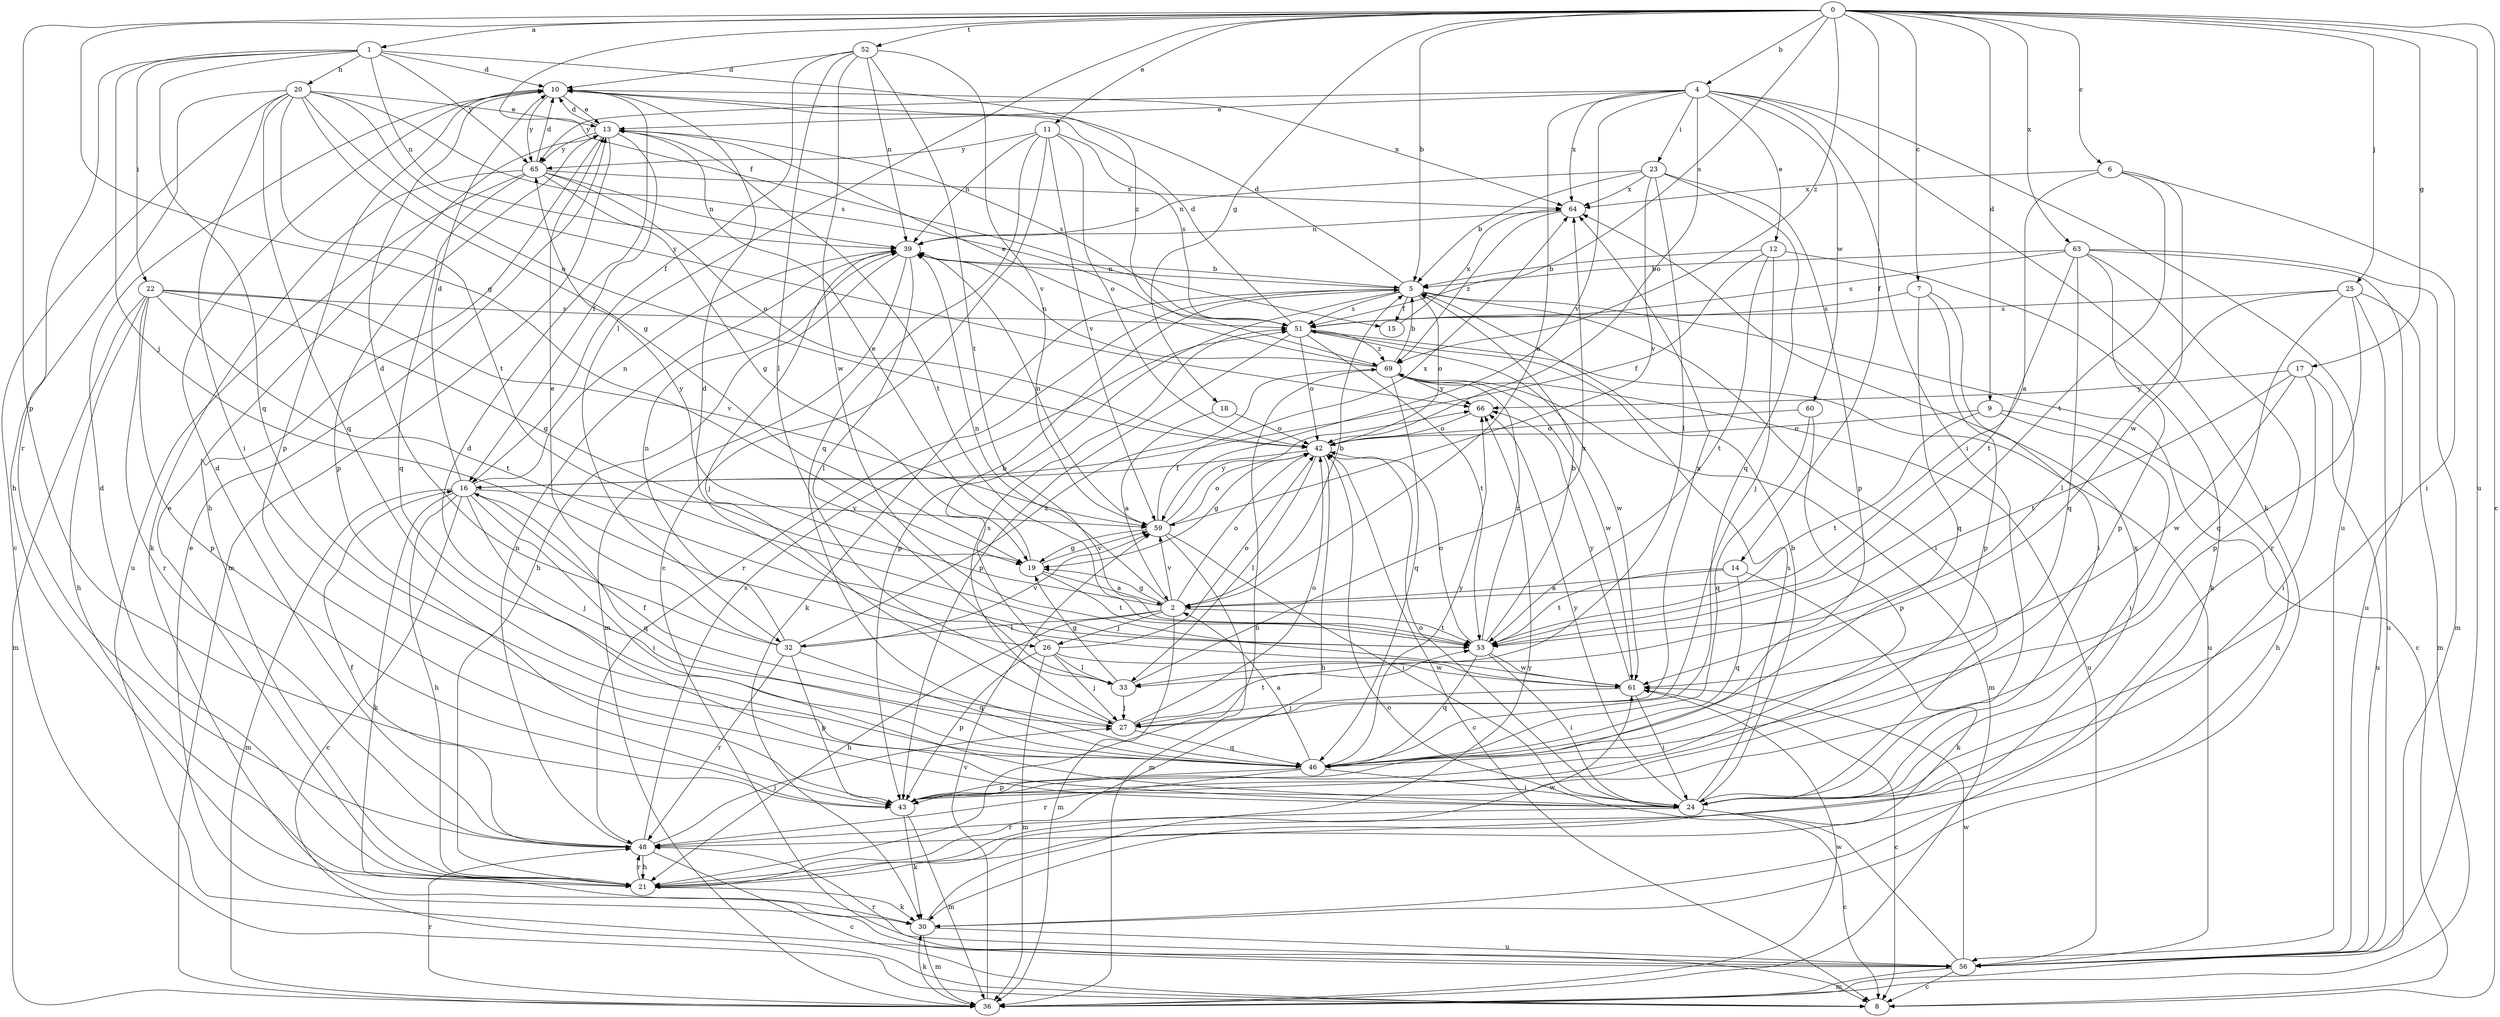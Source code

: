 strict digraph  {
0;
1;
2;
4;
5;
6;
7;
8;
9;
10;
11;
12;
13;
14;
15;
16;
17;
18;
19;
20;
21;
22;
23;
24;
25;
26;
27;
30;
32;
33;
36;
39;
42;
43;
46;
48;
51;
52;
53;
56;
59;
60;
61;
63;
64;
65;
66;
69;
0 -> 1  [label=a];
0 -> 4  [label=b];
0 -> 5  [label=b];
0 -> 6  [label=c];
0 -> 7  [label=c];
0 -> 8  [label=c];
0 -> 9  [label=d];
0 -> 11  [label=e];
0 -> 14  [label=f];
0 -> 15  [label=f];
0 -> 17  [label=g];
0 -> 18  [label=g];
0 -> 19  [label=g];
0 -> 25  [label=j];
0 -> 32  [label=l];
0 -> 43  [label=p];
0 -> 51  [label=s];
0 -> 52  [label=t];
0 -> 56  [label=u];
0 -> 63  [label=x];
0 -> 69  [label=z];
1 -> 10  [label=d];
1 -> 20  [label=h];
1 -> 22  [label=i];
1 -> 26  [label=j];
1 -> 39  [label=n];
1 -> 46  [label=q];
1 -> 48  [label=r];
1 -> 65  [label=y];
1 -> 69  [label=z];
2 -> 5  [label=b];
2 -> 19  [label=g];
2 -> 21  [label=h];
2 -> 26  [label=j];
2 -> 32  [label=l];
2 -> 36  [label=m];
2 -> 39  [label=n];
2 -> 42  [label=o];
2 -> 53  [label=t];
2 -> 59  [label=v];
2 -> 65  [label=y];
4 -> 2  [label=a];
4 -> 12  [label=e];
4 -> 13  [label=e];
4 -> 23  [label=i];
4 -> 24  [label=i];
4 -> 30  [label=k];
4 -> 42  [label=o];
4 -> 56  [label=u];
4 -> 59  [label=v];
4 -> 60  [label=w];
4 -> 64  [label=x];
4 -> 65  [label=y];
5 -> 8  [label=c];
5 -> 10  [label=d];
5 -> 15  [label=f];
5 -> 24  [label=i];
5 -> 30  [label=k];
5 -> 39  [label=n];
5 -> 42  [label=o];
5 -> 43  [label=p];
5 -> 48  [label=r];
5 -> 51  [label=s];
6 -> 2  [label=a];
6 -> 24  [label=i];
6 -> 53  [label=t];
6 -> 61  [label=w];
6 -> 64  [label=x];
7 -> 24  [label=i];
7 -> 43  [label=p];
7 -> 46  [label=q];
7 -> 51  [label=s];
9 -> 21  [label=h];
9 -> 24  [label=i];
9 -> 42  [label=o];
9 -> 53  [label=t];
10 -> 13  [label=e];
10 -> 43  [label=p];
10 -> 64  [label=x];
10 -> 65  [label=y];
11 -> 8  [label=c];
11 -> 39  [label=n];
11 -> 42  [label=o];
11 -> 46  [label=q];
11 -> 51  [label=s];
11 -> 59  [label=v];
11 -> 65  [label=y];
12 -> 5  [label=b];
12 -> 16  [label=f];
12 -> 27  [label=j];
12 -> 30  [label=k];
12 -> 53  [label=t];
13 -> 10  [label=d];
13 -> 16  [label=f];
13 -> 21  [label=h];
13 -> 36  [label=m];
13 -> 43  [label=p];
13 -> 51  [label=s];
13 -> 53  [label=t];
13 -> 65  [label=y];
14 -> 2  [label=a];
14 -> 30  [label=k];
14 -> 46  [label=q];
14 -> 53  [label=t];
15 -> 64  [label=x];
16 -> 8  [label=c];
16 -> 10  [label=d];
16 -> 21  [label=h];
16 -> 24  [label=i];
16 -> 27  [label=j];
16 -> 30  [label=k];
16 -> 36  [label=m];
16 -> 39  [label=n];
16 -> 46  [label=q];
16 -> 59  [label=v];
17 -> 24  [label=i];
17 -> 53  [label=t];
17 -> 56  [label=u];
17 -> 61  [label=w];
17 -> 66  [label=y];
18 -> 2  [label=a];
18 -> 42  [label=o];
19 -> 2  [label=a];
19 -> 13  [label=e];
19 -> 53  [label=t];
19 -> 59  [label=v];
20 -> 8  [label=c];
20 -> 13  [label=e];
20 -> 19  [label=g];
20 -> 21  [label=h];
20 -> 24  [label=i];
20 -> 42  [label=o];
20 -> 46  [label=q];
20 -> 51  [label=s];
20 -> 53  [label=t];
20 -> 66  [label=y];
21 -> 10  [label=d];
21 -> 13  [label=e];
21 -> 30  [label=k];
21 -> 48  [label=r];
21 -> 61  [label=w];
21 -> 64  [label=x];
22 -> 19  [label=g];
22 -> 21  [label=h];
22 -> 36  [label=m];
22 -> 43  [label=p];
22 -> 48  [label=r];
22 -> 51  [label=s];
22 -> 53  [label=t];
22 -> 59  [label=v];
23 -> 5  [label=b];
23 -> 33  [label=l];
23 -> 39  [label=n];
23 -> 43  [label=p];
23 -> 46  [label=q];
23 -> 59  [label=v];
23 -> 64  [label=x];
24 -> 5  [label=b];
24 -> 8  [label=c];
24 -> 10  [label=d];
24 -> 42  [label=o];
24 -> 48  [label=r];
24 -> 51  [label=s];
24 -> 66  [label=y];
25 -> 33  [label=l];
25 -> 36  [label=m];
25 -> 43  [label=p];
25 -> 46  [label=q];
25 -> 51  [label=s];
25 -> 56  [label=u];
26 -> 5  [label=b];
26 -> 27  [label=j];
26 -> 33  [label=l];
26 -> 36  [label=m];
26 -> 42  [label=o];
26 -> 43  [label=p];
26 -> 61  [label=w];
27 -> 16  [label=f];
27 -> 42  [label=o];
27 -> 46  [label=q];
27 -> 51  [label=s];
27 -> 53  [label=t];
27 -> 64  [label=x];
30 -> 36  [label=m];
30 -> 56  [label=u];
30 -> 66  [label=y];
32 -> 10  [label=d];
32 -> 13  [label=e];
32 -> 39  [label=n];
32 -> 43  [label=p];
32 -> 46  [label=q];
32 -> 48  [label=r];
32 -> 59  [label=v];
32 -> 69  [label=z];
33 -> 19  [label=g];
33 -> 27  [label=j];
33 -> 64  [label=x];
36 -> 30  [label=k];
36 -> 48  [label=r];
36 -> 59  [label=v];
36 -> 61  [label=w];
39 -> 5  [label=b];
39 -> 21  [label=h];
39 -> 27  [label=j];
39 -> 33  [label=l];
39 -> 36  [label=m];
42 -> 8  [label=c];
42 -> 16  [label=f];
42 -> 19  [label=g];
42 -> 21  [label=h];
42 -> 33  [label=l];
43 -> 30  [label=k];
43 -> 36  [label=m];
46 -> 2  [label=a];
46 -> 24  [label=i];
46 -> 43  [label=p];
46 -> 48  [label=r];
46 -> 66  [label=y];
48 -> 8  [label=c];
48 -> 10  [label=d];
48 -> 16  [label=f];
48 -> 21  [label=h];
48 -> 27  [label=j];
48 -> 39  [label=n];
48 -> 51  [label=s];
51 -> 10  [label=d];
51 -> 42  [label=o];
51 -> 43  [label=p];
51 -> 53  [label=t];
51 -> 56  [label=u];
51 -> 61  [label=w];
51 -> 69  [label=z];
52 -> 10  [label=d];
52 -> 16  [label=f];
52 -> 33  [label=l];
52 -> 39  [label=n];
52 -> 53  [label=t];
52 -> 59  [label=v];
52 -> 61  [label=w];
53 -> 5  [label=b];
53 -> 24  [label=i];
53 -> 42  [label=o];
53 -> 46  [label=q];
53 -> 61  [label=w];
53 -> 69  [label=z];
56 -> 8  [label=c];
56 -> 13  [label=e];
56 -> 36  [label=m];
56 -> 42  [label=o];
56 -> 48  [label=r];
56 -> 61  [label=w];
59 -> 19  [label=g];
59 -> 24  [label=i];
59 -> 36  [label=m];
59 -> 39  [label=n];
59 -> 42  [label=o];
59 -> 64  [label=x];
59 -> 66  [label=y];
60 -> 42  [label=o];
60 -> 43  [label=p];
60 -> 46  [label=q];
61 -> 8  [label=c];
61 -> 10  [label=d];
61 -> 24  [label=i];
61 -> 27  [label=j];
61 -> 66  [label=y];
63 -> 5  [label=b];
63 -> 36  [label=m];
63 -> 43  [label=p];
63 -> 46  [label=q];
63 -> 48  [label=r];
63 -> 51  [label=s];
63 -> 53  [label=t];
63 -> 56  [label=u];
64 -> 39  [label=n];
64 -> 69  [label=z];
65 -> 10  [label=d];
65 -> 19  [label=g];
65 -> 30  [label=k];
65 -> 39  [label=n];
65 -> 42  [label=o];
65 -> 46  [label=q];
65 -> 56  [label=u];
65 -> 64  [label=x];
66 -> 42  [label=o];
69 -> 5  [label=b];
69 -> 13  [label=e];
69 -> 21  [label=h];
69 -> 36  [label=m];
69 -> 39  [label=n];
69 -> 46  [label=q];
69 -> 56  [label=u];
69 -> 61  [label=w];
69 -> 66  [label=y];
}
